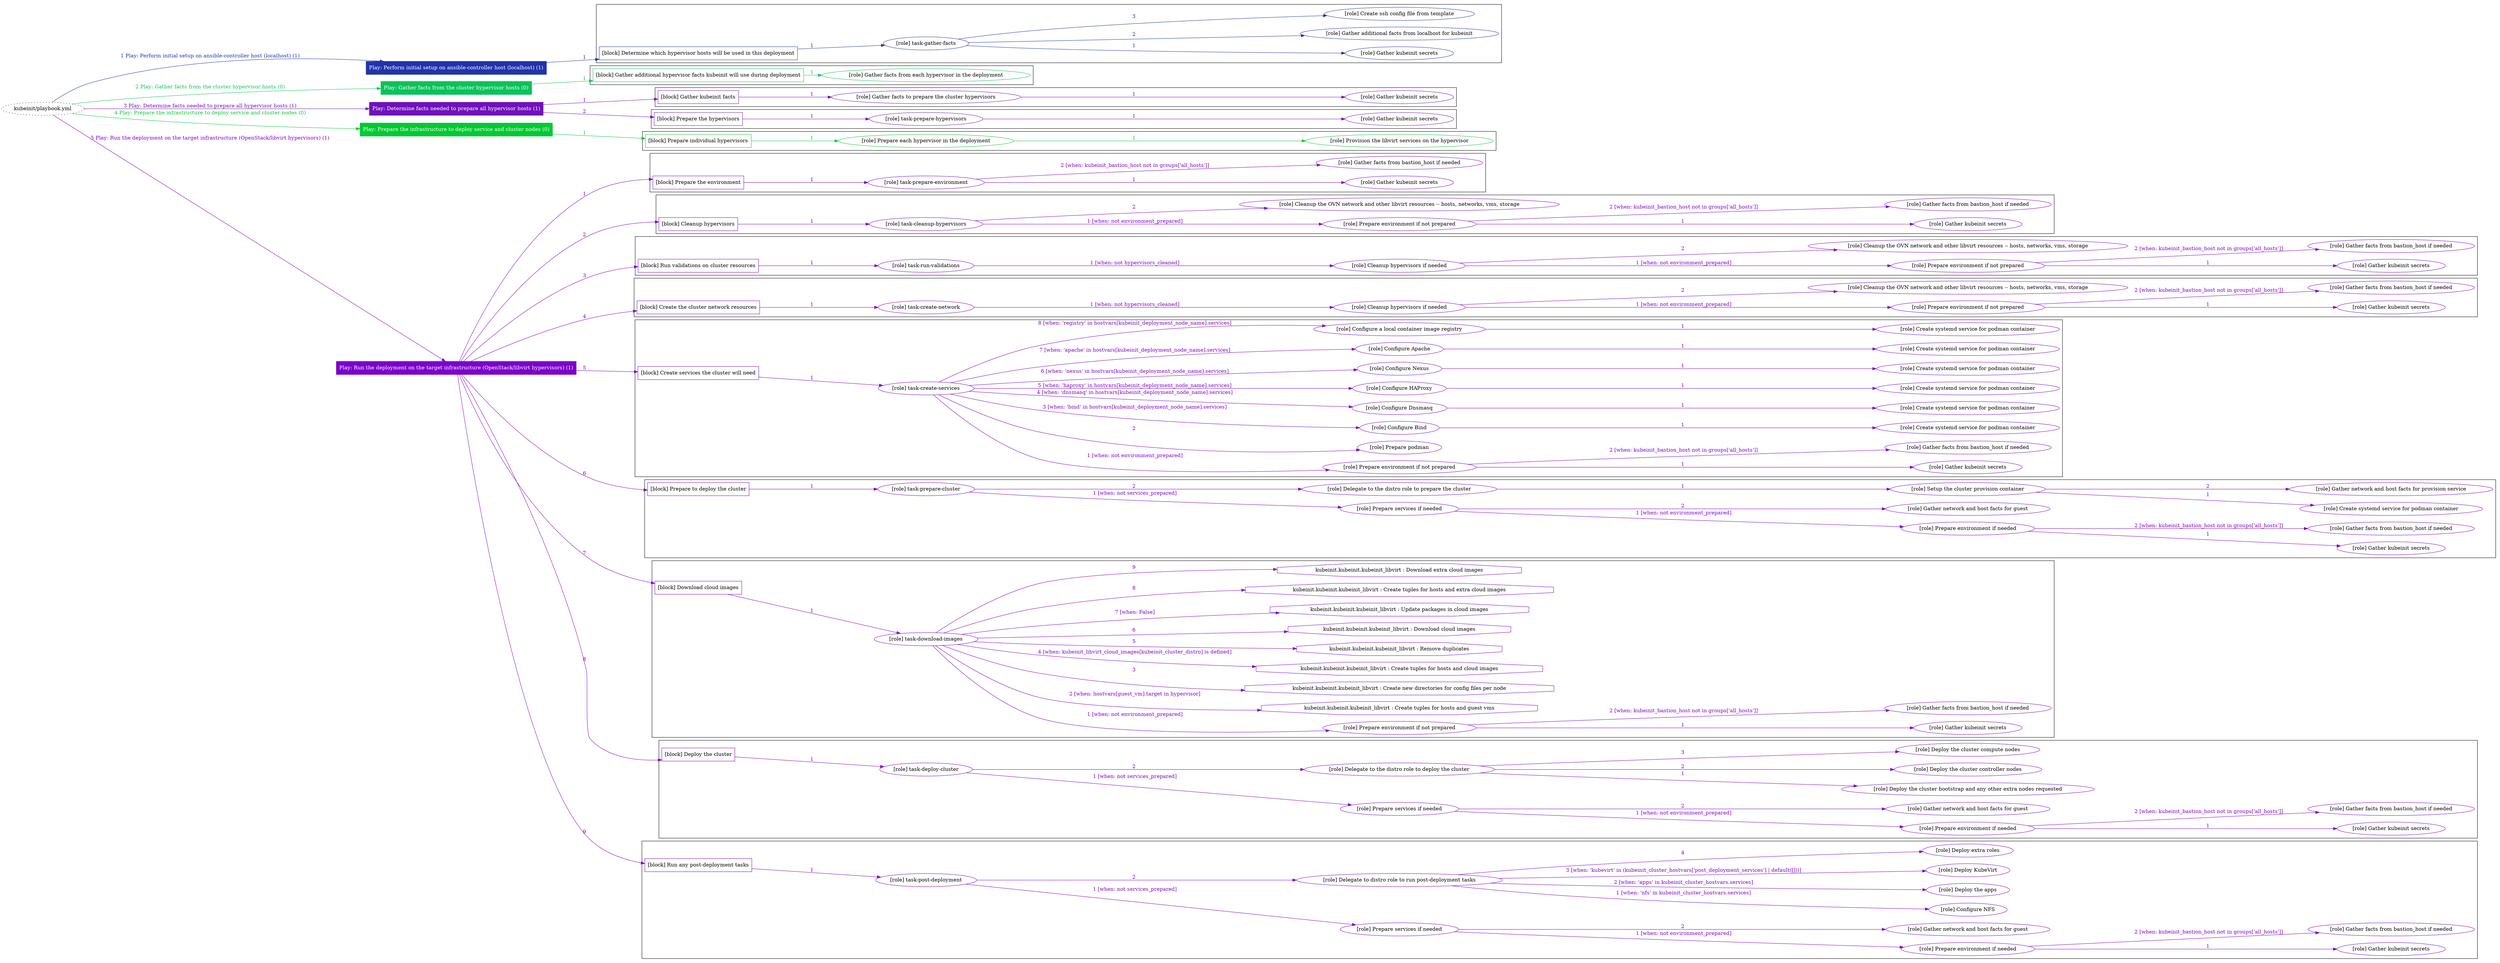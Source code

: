 digraph {
	graph [concentrate=true ordering=in rankdir=LR ratio=fill]
	edge [esep=5 sep=10]
	"kubeinit/playbook.yml" [URL="/home/runner/work/kubeinit/kubeinit/kubeinit/playbook.yml" id=playbook_45a78af5 style=dotted]
	"kubeinit/playbook.yml" -> play_c4e3901b [label="1 Play: Perform initial setup on ansible-controller host (localhost) (1)" color="#2033ac" fontcolor="#2033ac" id=edge_play_c4e3901b labeltooltip="1 Play: Perform initial setup on ansible-controller host (localhost) (1)" tooltip="1 Play: Perform initial setup on ansible-controller host (localhost) (1)"]
	subgraph "Play: Perform initial setup on ansible-controller host (localhost) (1)" {
		play_c4e3901b [label="Play: Perform initial setup on ansible-controller host (localhost) (1)" URL="/home/runner/work/kubeinit/kubeinit/kubeinit/playbook.yml" color="#2033ac" fontcolor="#ffffff" id=play_c4e3901b shape=box style=filled tooltip=localhost]
		play_c4e3901b -> block_546008ca [label=1 color="#2033ac" fontcolor="#2033ac" id=edge_block_546008ca labeltooltip=1 tooltip=1]
		subgraph cluster_block_546008ca {
			block_546008ca [label="[block] Determine which hypervisor hosts will be used in this deployment" URL="/home/runner/work/kubeinit/kubeinit/kubeinit/playbook.yml" color="#2033ac" id=block_546008ca labeltooltip="Determine which hypervisor hosts will be used in this deployment" shape=box tooltip="Determine which hypervisor hosts will be used in this deployment"]
			block_546008ca -> role_c908a00d [label="1 " color="#2033ac" fontcolor="#2033ac" id=edge_role_c908a00d labeltooltip="1 " tooltip="1 "]
			subgraph "task-gather-facts" {
				role_c908a00d [label="[role] task-gather-facts" URL="/home/runner/work/kubeinit/kubeinit/kubeinit/playbook.yml" color="#2033ac" id=role_c908a00d tooltip="task-gather-facts"]
				role_c908a00d -> role_82b5bd2d [label="1 " color="#2033ac" fontcolor="#2033ac" id=edge_role_82b5bd2d labeltooltip="1 " tooltip="1 "]
				subgraph "Gather kubeinit secrets" {
					role_82b5bd2d [label="[role] Gather kubeinit secrets" URL="/home/runner/.ansible/collections/ansible_collections/kubeinit/kubeinit/roles/kubeinit_prepare/tasks/build_hypervisors_group.yml" color="#2033ac" id=role_82b5bd2d tooltip="Gather kubeinit secrets"]
				}
				role_c908a00d -> role_c7cd3d1f [label="2 " color="#2033ac" fontcolor="#2033ac" id=edge_role_c7cd3d1f labeltooltip="2 " tooltip="2 "]
				subgraph "Gather additional facts from localhost for kubeinit" {
					role_c7cd3d1f [label="[role] Gather additional facts from localhost for kubeinit" URL="/home/runner/.ansible/collections/ansible_collections/kubeinit/kubeinit/roles/kubeinit_prepare/tasks/build_hypervisors_group.yml" color="#2033ac" id=role_c7cd3d1f tooltip="Gather additional facts from localhost for kubeinit"]
				}
				role_c908a00d -> role_ecd6e880 [label="3 " color="#2033ac" fontcolor="#2033ac" id=edge_role_ecd6e880 labeltooltip="3 " tooltip="3 "]
				subgraph "Create ssh config file from template" {
					role_ecd6e880 [label="[role] Create ssh config file from template" URL="/home/runner/.ansible/collections/ansible_collections/kubeinit/kubeinit/roles/kubeinit_prepare/tasks/build_hypervisors_group.yml" color="#2033ac" id=role_ecd6e880 tooltip="Create ssh config file from template"]
				}
			}
		}
	}
	"kubeinit/playbook.yml" -> play_ad6dac59 [label="2 Play: Gather facts from the cluster hypervisor hosts (0)" color="#09c359" fontcolor="#09c359" id=edge_play_ad6dac59 labeltooltip="2 Play: Gather facts from the cluster hypervisor hosts (0)" tooltip="2 Play: Gather facts from the cluster hypervisor hosts (0)"]
	subgraph "Play: Gather facts from the cluster hypervisor hosts (0)" {
		play_ad6dac59 [label="Play: Gather facts from the cluster hypervisor hosts (0)" URL="/home/runner/work/kubeinit/kubeinit/kubeinit/playbook.yml" color="#09c359" fontcolor="#ffffff" id=play_ad6dac59 shape=box style=filled tooltip="Play: Gather facts from the cluster hypervisor hosts (0)"]
		play_ad6dac59 -> block_fa74ad0a [label=1 color="#09c359" fontcolor="#09c359" id=edge_block_fa74ad0a labeltooltip=1 tooltip=1]
		subgraph cluster_block_fa74ad0a {
			block_fa74ad0a [label="[block] Gather additional hypervisor facts kubeinit will use during deployment" URL="/home/runner/work/kubeinit/kubeinit/kubeinit/playbook.yml" color="#09c359" id=block_fa74ad0a labeltooltip="Gather additional hypervisor facts kubeinit will use during deployment" shape=box tooltip="Gather additional hypervisor facts kubeinit will use during deployment"]
			block_fa74ad0a -> role_62be7c14 [label="1 " color="#09c359" fontcolor="#09c359" id=edge_role_62be7c14 labeltooltip="1 " tooltip="1 "]
			subgraph "Gather facts from each hypervisor in the deployment" {
				role_62be7c14 [label="[role] Gather facts from each hypervisor in the deployment" URL="/home/runner/work/kubeinit/kubeinit/kubeinit/playbook.yml" color="#09c359" id=role_62be7c14 tooltip="Gather facts from each hypervisor in the deployment"]
			}
		}
	}
	"kubeinit/playbook.yml" -> play_58b5edf8 [label="3 Play: Determine facts needed to prepare all hypervisor hosts (1)" color="#7011bb" fontcolor="#7011bb" id=edge_play_58b5edf8 labeltooltip="3 Play: Determine facts needed to prepare all hypervisor hosts (1)" tooltip="3 Play: Determine facts needed to prepare all hypervisor hosts (1)"]
	subgraph "Play: Determine facts needed to prepare all hypervisor hosts (1)" {
		play_58b5edf8 [label="Play: Determine facts needed to prepare all hypervisor hosts (1)" URL="/home/runner/work/kubeinit/kubeinit/kubeinit/playbook.yml" color="#7011bb" fontcolor="#ffffff" id=play_58b5edf8 shape=box style=filled tooltip=localhost]
		play_58b5edf8 -> block_ac26c179 [label=1 color="#7011bb" fontcolor="#7011bb" id=edge_block_ac26c179 labeltooltip=1 tooltip=1]
		subgraph cluster_block_ac26c179 {
			block_ac26c179 [label="[block] Gather kubeinit facts" URL="/home/runner/work/kubeinit/kubeinit/kubeinit/playbook.yml" color="#7011bb" id=block_ac26c179 labeltooltip="Gather kubeinit facts" shape=box tooltip="Gather kubeinit facts"]
			block_ac26c179 -> role_73739742 [label="1 " color="#7011bb" fontcolor="#7011bb" id=edge_role_73739742 labeltooltip="1 " tooltip="1 "]
			subgraph "Gather facts to prepare the cluster hypervisors" {
				role_73739742 [label="[role] Gather facts to prepare the cluster hypervisors" URL="/home/runner/work/kubeinit/kubeinit/kubeinit/playbook.yml" color="#7011bb" id=role_73739742 tooltip="Gather facts to prepare the cluster hypervisors"]
				role_73739742 -> role_dae81b81 [label="1 " color="#7011bb" fontcolor="#7011bb" id=edge_role_dae81b81 labeltooltip="1 " tooltip="1 "]
				subgraph "Gather kubeinit secrets" {
					role_dae81b81 [label="[role] Gather kubeinit secrets" URL="/home/runner/.ansible/collections/ansible_collections/kubeinit/kubeinit/roles/kubeinit_prepare/tasks/gather_kubeinit_facts.yml" color="#7011bb" id=role_dae81b81 tooltip="Gather kubeinit secrets"]
				}
			}
		}
		play_58b5edf8 -> block_8a546274 [label=2 color="#7011bb" fontcolor="#7011bb" id=edge_block_8a546274 labeltooltip=2 tooltip=2]
		subgraph cluster_block_8a546274 {
			block_8a546274 [label="[block] Prepare the hypervisors" URL="/home/runner/work/kubeinit/kubeinit/kubeinit/playbook.yml" color="#7011bb" id=block_8a546274 labeltooltip="Prepare the hypervisors" shape=box tooltip="Prepare the hypervisors"]
			block_8a546274 -> role_a3e6872f [label="1 " color="#7011bb" fontcolor="#7011bb" id=edge_role_a3e6872f labeltooltip="1 " tooltip="1 "]
			subgraph "task-prepare-hypervisors" {
				role_a3e6872f [label="[role] task-prepare-hypervisors" URL="/home/runner/work/kubeinit/kubeinit/kubeinit/playbook.yml" color="#7011bb" id=role_a3e6872f tooltip="task-prepare-hypervisors"]
				role_a3e6872f -> role_d3dd0196 [label="1 " color="#7011bb" fontcolor="#7011bb" id=edge_role_d3dd0196 labeltooltip="1 " tooltip="1 "]
				subgraph "Gather kubeinit secrets" {
					role_d3dd0196 [label="[role] Gather kubeinit secrets" URL="/home/runner/.ansible/collections/ansible_collections/kubeinit/kubeinit/roles/kubeinit_prepare/tasks/gather_kubeinit_facts.yml" color="#7011bb" id=role_d3dd0196 tooltip="Gather kubeinit secrets"]
				}
			}
		}
	}
	"kubeinit/playbook.yml" -> play_d27d03ca [label="4 Play: Prepare the infrastructure to deploy service and cluster nodes (0)" color="#02ca32" fontcolor="#02ca32" id=edge_play_d27d03ca labeltooltip="4 Play: Prepare the infrastructure to deploy service and cluster nodes (0)" tooltip="4 Play: Prepare the infrastructure to deploy service and cluster nodes (0)"]
	subgraph "Play: Prepare the infrastructure to deploy service and cluster nodes (0)" {
		play_d27d03ca [label="Play: Prepare the infrastructure to deploy service and cluster nodes (0)" URL="/home/runner/work/kubeinit/kubeinit/kubeinit/playbook.yml" color="#02ca32" fontcolor="#ffffff" id=play_d27d03ca shape=box style=filled tooltip="Play: Prepare the infrastructure to deploy service and cluster nodes (0)"]
		play_d27d03ca -> block_bf182756 [label=1 color="#02ca32" fontcolor="#02ca32" id=edge_block_bf182756 labeltooltip=1 tooltip=1]
		subgraph cluster_block_bf182756 {
			block_bf182756 [label="[block] Prepare individual hypervisors" URL="/home/runner/work/kubeinit/kubeinit/kubeinit/playbook.yml" color="#02ca32" id=block_bf182756 labeltooltip="Prepare individual hypervisors" shape=box tooltip="Prepare individual hypervisors"]
			block_bf182756 -> role_93631b9c [label="1 " color="#02ca32" fontcolor="#02ca32" id=edge_role_93631b9c labeltooltip="1 " tooltip="1 "]
			subgraph "Prepare each hypervisor in the deployment" {
				role_93631b9c [label="[role] Prepare each hypervisor in the deployment" URL="/home/runner/work/kubeinit/kubeinit/kubeinit/playbook.yml" color="#02ca32" id=role_93631b9c tooltip="Prepare each hypervisor in the deployment"]
				role_93631b9c -> role_3b41f3e2 [label="1 " color="#02ca32" fontcolor="#02ca32" id=edge_role_3b41f3e2 labeltooltip="1 " tooltip="1 "]
				subgraph "Provision the libvirt services on the hypervisor" {
					role_3b41f3e2 [label="[role] Provision the libvirt services on the hypervisor" URL="/home/runner/.ansible/collections/ansible_collections/kubeinit/kubeinit/roles/kubeinit_prepare/tasks/prepare_hypervisor.yml" color="#02ca32" id=role_3b41f3e2 tooltip="Provision the libvirt services on the hypervisor"]
				}
			}
		}
	}
	"kubeinit/playbook.yml" -> play_fe9a4d90 [label="5 Play: Run the deployment on the target infrastructure (OpenStack/libvirt hypervisors) (1)" color="#7c00cc" fontcolor="#7c00cc" id=edge_play_fe9a4d90 labeltooltip="5 Play: Run the deployment on the target infrastructure (OpenStack/libvirt hypervisors) (1)" tooltip="5 Play: Run the deployment on the target infrastructure (OpenStack/libvirt hypervisors) (1)"]
	subgraph "Play: Run the deployment on the target infrastructure (OpenStack/libvirt hypervisors) (1)" {
		play_fe9a4d90 [label="Play: Run the deployment on the target infrastructure (OpenStack/libvirt hypervisors) (1)" URL="/home/runner/work/kubeinit/kubeinit/kubeinit/playbook.yml" color="#7c00cc" fontcolor="#ffffff" id=play_fe9a4d90 shape=box style=filled tooltip=localhost]
		play_fe9a4d90 -> block_5eeea420 [label=1 color="#7c00cc" fontcolor="#7c00cc" id=edge_block_5eeea420 labeltooltip=1 tooltip=1]
		subgraph cluster_block_5eeea420 {
			block_5eeea420 [label="[block] Prepare the environment" URL="/home/runner/work/kubeinit/kubeinit/kubeinit/playbook.yml" color="#7c00cc" id=block_5eeea420 labeltooltip="Prepare the environment" shape=box tooltip="Prepare the environment"]
			block_5eeea420 -> role_9ea141a1 [label="1 " color="#7c00cc" fontcolor="#7c00cc" id=edge_role_9ea141a1 labeltooltip="1 " tooltip="1 "]
			subgraph "task-prepare-environment" {
				role_9ea141a1 [label="[role] task-prepare-environment" URL="/home/runner/work/kubeinit/kubeinit/kubeinit/playbook.yml" color="#7c00cc" id=role_9ea141a1 tooltip="task-prepare-environment"]
				role_9ea141a1 -> role_68a21aa7 [label="1 " color="#7c00cc" fontcolor="#7c00cc" id=edge_role_68a21aa7 labeltooltip="1 " tooltip="1 "]
				subgraph "Gather kubeinit secrets" {
					role_68a21aa7 [label="[role] Gather kubeinit secrets" URL="/home/runner/.ansible/collections/ansible_collections/kubeinit/kubeinit/roles/kubeinit_prepare/tasks/gather_kubeinit_facts.yml" color="#7c00cc" id=role_68a21aa7 tooltip="Gather kubeinit secrets"]
				}
				role_9ea141a1 -> role_709c03ca [label="2 [when: kubeinit_bastion_host not in groups['all_hosts']]" color="#7c00cc" fontcolor="#7c00cc" id=edge_role_709c03ca labeltooltip="2 [when: kubeinit_bastion_host not in groups['all_hosts']]" tooltip="2 [when: kubeinit_bastion_host not in groups['all_hosts']]"]
				subgraph "Gather facts from bastion_host if needed" {
					role_709c03ca [label="[role] Gather facts from bastion_host if needed" URL="/home/runner/.ansible/collections/ansible_collections/kubeinit/kubeinit/roles/kubeinit_prepare/tasks/main.yml" color="#7c00cc" id=role_709c03ca tooltip="Gather facts from bastion_host if needed"]
				}
			}
		}
		play_fe9a4d90 -> block_34d020a0 [label=2 color="#7c00cc" fontcolor="#7c00cc" id=edge_block_34d020a0 labeltooltip=2 tooltip=2]
		subgraph cluster_block_34d020a0 {
			block_34d020a0 [label="[block] Cleanup hypervisors" URL="/home/runner/work/kubeinit/kubeinit/kubeinit/playbook.yml" color="#7c00cc" id=block_34d020a0 labeltooltip="Cleanup hypervisors" shape=box tooltip="Cleanup hypervisors"]
			block_34d020a0 -> role_4e0f32c4 [label="1 " color="#7c00cc" fontcolor="#7c00cc" id=edge_role_4e0f32c4 labeltooltip="1 " tooltip="1 "]
			subgraph "task-cleanup-hypervisors" {
				role_4e0f32c4 [label="[role] task-cleanup-hypervisors" URL="/home/runner/work/kubeinit/kubeinit/kubeinit/playbook.yml" color="#7c00cc" id=role_4e0f32c4 tooltip="task-cleanup-hypervisors"]
				role_4e0f32c4 -> role_21c9964e [label="1 [when: not environment_prepared]" color="#7c00cc" fontcolor="#7c00cc" id=edge_role_21c9964e labeltooltip="1 [when: not environment_prepared]" tooltip="1 [when: not environment_prepared]"]
				subgraph "Prepare environment if not prepared" {
					role_21c9964e [label="[role] Prepare environment if not prepared" URL="/home/runner/.ansible/collections/ansible_collections/kubeinit/kubeinit/roles/kubeinit_libvirt/tasks/cleanup_hypervisors.yml" color="#7c00cc" id=role_21c9964e tooltip="Prepare environment if not prepared"]
					role_21c9964e -> role_04a01d82 [label="1 " color="#7c00cc" fontcolor="#7c00cc" id=edge_role_04a01d82 labeltooltip="1 " tooltip="1 "]
					subgraph "Gather kubeinit secrets" {
						role_04a01d82 [label="[role] Gather kubeinit secrets" URL="/home/runner/.ansible/collections/ansible_collections/kubeinit/kubeinit/roles/kubeinit_prepare/tasks/gather_kubeinit_facts.yml" color="#7c00cc" id=role_04a01d82 tooltip="Gather kubeinit secrets"]
					}
					role_21c9964e -> role_8ed33912 [label="2 [when: kubeinit_bastion_host not in groups['all_hosts']]" color="#7c00cc" fontcolor="#7c00cc" id=edge_role_8ed33912 labeltooltip="2 [when: kubeinit_bastion_host not in groups['all_hosts']]" tooltip="2 [when: kubeinit_bastion_host not in groups['all_hosts']]"]
					subgraph "Gather facts from bastion_host if needed" {
						role_8ed33912 [label="[role] Gather facts from bastion_host if needed" URL="/home/runner/.ansible/collections/ansible_collections/kubeinit/kubeinit/roles/kubeinit_prepare/tasks/main.yml" color="#7c00cc" id=role_8ed33912 tooltip="Gather facts from bastion_host if needed"]
					}
				}
				role_4e0f32c4 -> role_9a9418c4 [label="2 " color="#7c00cc" fontcolor="#7c00cc" id=edge_role_9a9418c4 labeltooltip="2 " tooltip="2 "]
				subgraph "Cleanup the OVN network and other libvirt resources -- hosts, networks, vms, storage" {
					role_9a9418c4 [label="[role] Cleanup the OVN network and other libvirt resources -- hosts, networks, vms, storage" URL="/home/runner/.ansible/collections/ansible_collections/kubeinit/kubeinit/roles/kubeinit_libvirt/tasks/cleanup_hypervisors.yml" color="#7c00cc" id=role_9a9418c4 tooltip="Cleanup the OVN network and other libvirt resources -- hosts, networks, vms, storage"]
				}
			}
		}
		play_fe9a4d90 -> block_b9f47bac [label=3 color="#7c00cc" fontcolor="#7c00cc" id=edge_block_b9f47bac labeltooltip=3 tooltip=3]
		subgraph cluster_block_b9f47bac {
			block_b9f47bac [label="[block] Run validations on cluster resources" URL="/home/runner/work/kubeinit/kubeinit/kubeinit/playbook.yml" color="#7c00cc" id=block_b9f47bac labeltooltip="Run validations on cluster resources" shape=box tooltip="Run validations on cluster resources"]
			block_b9f47bac -> role_59c9e662 [label="1 " color="#7c00cc" fontcolor="#7c00cc" id=edge_role_59c9e662 labeltooltip="1 " tooltip="1 "]
			subgraph "task-run-validations" {
				role_59c9e662 [label="[role] task-run-validations" URL="/home/runner/work/kubeinit/kubeinit/kubeinit/playbook.yml" color="#7c00cc" id=role_59c9e662 tooltip="task-run-validations"]
				role_59c9e662 -> role_42048c74 [label="1 [when: not hypervisors_cleaned]" color="#7c00cc" fontcolor="#7c00cc" id=edge_role_42048c74 labeltooltip="1 [when: not hypervisors_cleaned]" tooltip="1 [when: not hypervisors_cleaned]"]
				subgraph "Cleanup hypervisors if needed" {
					role_42048c74 [label="[role] Cleanup hypervisors if needed" URL="/home/runner/.ansible/collections/ansible_collections/kubeinit/kubeinit/roles/kubeinit_validations/tasks/main.yml" color="#7c00cc" id=role_42048c74 tooltip="Cleanup hypervisors if needed"]
					role_42048c74 -> role_ff0b853b [label="1 [when: not environment_prepared]" color="#7c00cc" fontcolor="#7c00cc" id=edge_role_ff0b853b labeltooltip="1 [when: not environment_prepared]" tooltip="1 [when: not environment_prepared]"]
					subgraph "Prepare environment if not prepared" {
						role_ff0b853b [label="[role] Prepare environment if not prepared" URL="/home/runner/.ansible/collections/ansible_collections/kubeinit/kubeinit/roles/kubeinit_libvirt/tasks/cleanup_hypervisors.yml" color="#7c00cc" id=role_ff0b853b tooltip="Prepare environment if not prepared"]
						role_ff0b853b -> role_8a46e1ad [label="1 " color="#7c00cc" fontcolor="#7c00cc" id=edge_role_8a46e1ad labeltooltip="1 " tooltip="1 "]
						subgraph "Gather kubeinit secrets" {
							role_8a46e1ad [label="[role] Gather kubeinit secrets" URL="/home/runner/.ansible/collections/ansible_collections/kubeinit/kubeinit/roles/kubeinit_prepare/tasks/gather_kubeinit_facts.yml" color="#7c00cc" id=role_8a46e1ad tooltip="Gather kubeinit secrets"]
						}
						role_ff0b853b -> role_b6d9c96c [label="2 [when: kubeinit_bastion_host not in groups['all_hosts']]" color="#7c00cc" fontcolor="#7c00cc" id=edge_role_b6d9c96c labeltooltip="2 [when: kubeinit_bastion_host not in groups['all_hosts']]" tooltip="2 [when: kubeinit_bastion_host not in groups['all_hosts']]"]
						subgraph "Gather facts from bastion_host if needed" {
							role_b6d9c96c [label="[role] Gather facts from bastion_host if needed" URL="/home/runner/.ansible/collections/ansible_collections/kubeinit/kubeinit/roles/kubeinit_prepare/tasks/main.yml" color="#7c00cc" id=role_b6d9c96c tooltip="Gather facts from bastion_host if needed"]
						}
					}
					role_42048c74 -> role_bea817cf [label="2 " color="#7c00cc" fontcolor="#7c00cc" id=edge_role_bea817cf labeltooltip="2 " tooltip="2 "]
					subgraph "Cleanup the OVN network and other libvirt resources -- hosts, networks, vms, storage" {
						role_bea817cf [label="[role] Cleanup the OVN network and other libvirt resources -- hosts, networks, vms, storage" URL="/home/runner/.ansible/collections/ansible_collections/kubeinit/kubeinit/roles/kubeinit_libvirt/tasks/cleanup_hypervisors.yml" color="#7c00cc" id=role_bea817cf tooltip="Cleanup the OVN network and other libvirt resources -- hosts, networks, vms, storage"]
					}
				}
			}
		}
		play_fe9a4d90 -> block_786cbcb5 [label=4 color="#7c00cc" fontcolor="#7c00cc" id=edge_block_786cbcb5 labeltooltip=4 tooltip=4]
		subgraph cluster_block_786cbcb5 {
			block_786cbcb5 [label="[block] Create the cluster network resources" URL="/home/runner/work/kubeinit/kubeinit/kubeinit/playbook.yml" color="#7c00cc" id=block_786cbcb5 labeltooltip="Create the cluster network resources" shape=box tooltip="Create the cluster network resources"]
			block_786cbcb5 -> role_8ac42222 [label="1 " color="#7c00cc" fontcolor="#7c00cc" id=edge_role_8ac42222 labeltooltip="1 " tooltip="1 "]
			subgraph "task-create-network" {
				role_8ac42222 [label="[role] task-create-network" URL="/home/runner/work/kubeinit/kubeinit/kubeinit/playbook.yml" color="#7c00cc" id=role_8ac42222 tooltip="task-create-network"]
				role_8ac42222 -> role_0691c291 [label="1 [when: not hypervisors_cleaned]" color="#7c00cc" fontcolor="#7c00cc" id=edge_role_0691c291 labeltooltip="1 [when: not hypervisors_cleaned]" tooltip="1 [when: not hypervisors_cleaned]"]
				subgraph "Cleanup hypervisors if needed" {
					role_0691c291 [label="[role] Cleanup hypervisors if needed" URL="/home/runner/.ansible/collections/ansible_collections/kubeinit/kubeinit/roles/kubeinit_libvirt/tasks/create_network.yml" color="#7c00cc" id=role_0691c291 tooltip="Cleanup hypervisors if needed"]
					role_0691c291 -> role_1c370886 [label="1 [when: not environment_prepared]" color="#7c00cc" fontcolor="#7c00cc" id=edge_role_1c370886 labeltooltip="1 [when: not environment_prepared]" tooltip="1 [when: not environment_prepared]"]
					subgraph "Prepare environment if not prepared" {
						role_1c370886 [label="[role] Prepare environment if not prepared" URL="/home/runner/.ansible/collections/ansible_collections/kubeinit/kubeinit/roles/kubeinit_libvirt/tasks/cleanup_hypervisors.yml" color="#7c00cc" id=role_1c370886 tooltip="Prepare environment if not prepared"]
						role_1c370886 -> role_4a5b7b77 [label="1 " color="#7c00cc" fontcolor="#7c00cc" id=edge_role_4a5b7b77 labeltooltip="1 " tooltip="1 "]
						subgraph "Gather kubeinit secrets" {
							role_4a5b7b77 [label="[role] Gather kubeinit secrets" URL="/home/runner/.ansible/collections/ansible_collections/kubeinit/kubeinit/roles/kubeinit_prepare/tasks/gather_kubeinit_facts.yml" color="#7c00cc" id=role_4a5b7b77 tooltip="Gather kubeinit secrets"]
						}
						role_1c370886 -> role_30332ea3 [label="2 [when: kubeinit_bastion_host not in groups['all_hosts']]" color="#7c00cc" fontcolor="#7c00cc" id=edge_role_30332ea3 labeltooltip="2 [when: kubeinit_bastion_host not in groups['all_hosts']]" tooltip="2 [when: kubeinit_bastion_host not in groups['all_hosts']]"]
						subgraph "Gather facts from bastion_host if needed" {
							role_30332ea3 [label="[role] Gather facts from bastion_host if needed" URL="/home/runner/.ansible/collections/ansible_collections/kubeinit/kubeinit/roles/kubeinit_prepare/tasks/main.yml" color="#7c00cc" id=role_30332ea3 tooltip="Gather facts from bastion_host if needed"]
						}
					}
					role_0691c291 -> role_a6b65c4b [label="2 " color="#7c00cc" fontcolor="#7c00cc" id=edge_role_a6b65c4b labeltooltip="2 " tooltip="2 "]
					subgraph "Cleanup the OVN network and other libvirt resources -- hosts, networks, vms, storage" {
						role_a6b65c4b [label="[role] Cleanup the OVN network and other libvirt resources -- hosts, networks, vms, storage" URL="/home/runner/.ansible/collections/ansible_collections/kubeinit/kubeinit/roles/kubeinit_libvirt/tasks/cleanup_hypervisors.yml" color="#7c00cc" id=role_a6b65c4b tooltip="Cleanup the OVN network and other libvirt resources -- hosts, networks, vms, storage"]
					}
				}
			}
		}
		play_fe9a4d90 -> block_c5c9d8c7 [label=5 color="#7c00cc" fontcolor="#7c00cc" id=edge_block_c5c9d8c7 labeltooltip=5 tooltip=5]
		subgraph cluster_block_c5c9d8c7 {
			block_c5c9d8c7 [label="[block] Create services the cluster will need" URL="/home/runner/work/kubeinit/kubeinit/kubeinit/playbook.yml" color="#7c00cc" id=block_c5c9d8c7 labeltooltip="Create services the cluster will need" shape=box tooltip="Create services the cluster will need"]
			block_c5c9d8c7 -> role_ac5f9d52 [label="1 " color="#7c00cc" fontcolor="#7c00cc" id=edge_role_ac5f9d52 labeltooltip="1 " tooltip="1 "]
			subgraph "task-create-services" {
				role_ac5f9d52 [label="[role] task-create-services" URL="/home/runner/work/kubeinit/kubeinit/kubeinit/playbook.yml" color="#7c00cc" id=role_ac5f9d52 tooltip="task-create-services"]
				role_ac5f9d52 -> role_70dfade1 [label="1 [when: not environment_prepared]" color="#7c00cc" fontcolor="#7c00cc" id=edge_role_70dfade1 labeltooltip="1 [when: not environment_prepared]" tooltip="1 [when: not environment_prepared]"]
				subgraph "Prepare environment if not prepared" {
					role_70dfade1 [label="[role] Prepare environment if not prepared" URL="/home/runner/.ansible/collections/ansible_collections/kubeinit/kubeinit/roles/kubeinit_services/tasks/main.yml" color="#7c00cc" id=role_70dfade1 tooltip="Prepare environment if not prepared"]
					role_70dfade1 -> role_fd81ef7a [label="1 " color="#7c00cc" fontcolor="#7c00cc" id=edge_role_fd81ef7a labeltooltip="1 " tooltip="1 "]
					subgraph "Gather kubeinit secrets" {
						role_fd81ef7a [label="[role] Gather kubeinit secrets" URL="/home/runner/.ansible/collections/ansible_collections/kubeinit/kubeinit/roles/kubeinit_prepare/tasks/gather_kubeinit_facts.yml" color="#7c00cc" id=role_fd81ef7a tooltip="Gather kubeinit secrets"]
					}
					role_70dfade1 -> role_f47202e6 [label="2 [when: kubeinit_bastion_host not in groups['all_hosts']]" color="#7c00cc" fontcolor="#7c00cc" id=edge_role_f47202e6 labeltooltip="2 [when: kubeinit_bastion_host not in groups['all_hosts']]" tooltip="2 [when: kubeinit_bastion_host not in groups['all_hosts']]"]
					subgraph "Gather facts from bastion_host if needed" {
						role_f47202e6 [label="[role] Gather facts from bastion_host if needed" URL="/home/runner/.ansible/collections/ansible_collections/kubeinit/kubeinit/roles/kubeinit_prepare/tasks/main.yml" color="#7c00cc" id=role_f47202e6 tooltip="Gather facts from bastion_host if needed"]
					}
				}
				role_ac5f9d52 -> role_abd6338e [label="2 " color="#7c00cc" fontcolor="#7c00cc" id=edge_role_abd6338e labeltooltip="2 " tooltip="2 "]
				subgraph "Prepare podman" {
					role_abd6338e [label="[role] Prepare podman" URL="/home/runner/.ansible/collections/ansible_collections/kubeinit/kubeinit/roles/kubeinit_services/tasks/00_create_service_pod.yml" color="#7c00cc" id=role_abd6338e tooltip="Prepare podman"]
				}
				role_ac5f9d52 -> role_0dd3b4c9 [label="3 [when: 'bind' in hostvars[kubeinit_deployment_node_name].services]" color="#7c00cc" fontcolor="#7c00cc" id=edge_role_0dd3b4c9 labeltooltip="3 [when: 'bind' in hostvars[kubeinit_deployment_node_name].services]" tooltip="3 [when: 'bind' in hostvars[kubeinit_deployment_node_name].services]"]
				subgraph "Configure Bind" {
					role_0dd3b4c9 [label="[role] Configure Bind" URL="/home/runner/.ansible/collections/ansible_collections/kubeinit/kubeinit/roles/kubeinit_services/tasks/start_services_containers.yml" color="#7c00cc" id=role_0dd3b4c9 tooltip="Configure Bind"]
					role_0dd3b4c9 -> role_f3f1b70d [label="1 " color="#7c00cc" fontcolor="#7c00cc" id=edge_role_f3f1b70d labeltooltip="1 " tooltip="1 "]
					subgraph "Create systemd service for podman container" {
						role_f3f1b70d [label="[role] Create systemd service for podman container" URL="/home/runner/.ansible/collections/ansible_collections/kubeinit/kubeinit/roles/kubeinit_bind/tasks/main.yml" color="#7c00cc" id=role_f3f1b70d tooltip="Create systemd service for podman container"]
					}
				}
				role_ac5f9d52 -> role_7f7cc44d [label="4 [when: 'dnsmasq' in hostvars[kubeinit_deployment_node_name].services]" color="#7c00cc" fontcolor="#7c00cc" id=edge_role_7f7cc44d labeltooltip="4 [when: 'dnsmasq' in hostvars[kubeinit_deployment_node_name].services]" tooltip="4 [when: 'dnsmasq' in hostvars[kubeinit_deployment_node_name].services]"]
				subgraph "Configure Dnsmasq" {
					role_7f7cc44d [label="[role] Configure Dnsmasq" URL="/home/runner/.ansible/collections/ansible_collections/kubeinit/kubeinit/roles/kubeinit_services/tasks/start_services_containers.yml" color="#7c00cc" id=role_7f7cc44d tooltip="Configure Dnsmasq"]
					role_7f7cc44d -> role_d969787a [label="1 " color="#7c00cc" fontcolor="#7c00cc" id=edge_role_d969787a labeltooltip="1 " tooltip="1 "]
					subgraph "Create systemd service for podman container" {
						role_d969787a [label="[role] Create systemd service for podman container" URL="/home/runner/.ansible/collections/ansible_collections/kubeinit/kubeinit/roles/kubeinit_dnsmasq/tasks/main.yml" color="#7c00cc" id=role_d969787a tooltip="Create systemd service for podman container"]
					}
				}
				role_ac5f9d52 -> role_557b1220 [label="5 [when: 'haproxy' in hostvars[kubeinit_deployment_node_name].services]" color="#7c00cc" fontcolor="#7c00cc" id=edge_role_557b1220 labeltooltip="5 [when: 'haproxy' in hostvars[kubeinit_deployment_node_name].services]" tooltip="5 [when: 'haproxy' in hostvars[kubeinit_deployment_node_name].services]"]
				subgraph "Configure HAProxy" {
					role_557b1220 [label="[role] Configure HAProxy" URL="/home/runner/.ansible/collections/ansible_collections/kubeinit/kubeinit/roles/kubeinit_services/tasks/start_services_containers.yml" color="#7c00cc" id=role_557b1220 tooltip="Configure HAProxy"]
					role_557b1220 -> role_28436742 [label="1 " color="#7c00cc" fontcolor="#7c00cc" id=edge_role_28436742 labeltooltip="1 " tooltip="1 "]
					subgraph "Create systemd service for podman container" {
						role_28436742 [label="[role] Create systemd service for podman container" URL="/home/runner/.ansible/collections/ansible_collections/kubeinit/kubeinit/roles/kubeinit_haproxy/tasks/main.yml" color="#7c00cc" id=role_28436742 tooltip="Create systemd service for podman container"]
					}
				}
				role_ac5f9d52 -> role_3c27064c [label="6 [when: 'nexus' in hostvars[kubeinit_deployment_node_name].services]" color="#7c00cc" fontcolor="#7c00cc" id=edge_role_3c27064c labeltooltip="6 [when: 'nexus' in hostvars[kubeinit_deployment_node_name].services]" tooltip="6 [when: 'nexus' in hostvars[kubeinit_deployment_node_name].services]"]
				subgraph "Configure Nexus" {
					role_3c27064c [label="[role] Configure Nexus" URL="/home/runner/.ansible/collections/ansible_collections/kubeinit/kubeinit/roles/kubeinit_services/tasks/start_services_containers.yml" color="#7c00cc" id=role_3c27064c tooltip="Configure Nexus"]
					role_3c27064c -> role_3c7e0d0d [label="1 " color="#7c00cc" fontcolor="#7c00cc" id=edge_role_3c7e0d0d labeltooltip="1 " tooltip="1 "]
					subgraph "Create systemd service for podman container" {
						role_3c7e0d0d [label="[role] Create systemd service for podman container" URL="/home/runner/.ansible/collections/ansible_collections/kubeinit/kubeinit/roles/kubeinit_nexus/tasks/main.yml" color="#7c00cc" id=role_3c7e0d0d tooltip="Create systemd service for podman container"]
					}
				}
				role_ac5f9d52 -> role_2722a765 [label="7 [when: 'apache' in hostvars[kubeinit_deployment_node_name].services]" color="#7c00cc" fontcolor="#7c00cc" id=edge_role_2722a765 labeltooltip="7 [when: 'apache' in hostvars[kubeinit_deployment_node_name].services]" tooltip="7 [when: 'apache' in hostvars[kubeinit_deployment_node_name].services]"]
				subgraph "Configure Apache" {
					role_2722a765 [label="[role] Configure Apache" URL="/home/runner/.ansible/collections/ansible_collections/kubeinit/kubeinit/roles/kubeinit_services/tasks/start_services_containers.yml" color="#7c00cc" id=role_2722a765 tooltip="Configure Apache"]
					role_2722a765 -> role_e85c71b1 [label="1 " color="#7c00cc" fontcolor="#7c00cc" id=edge_role_e85c71b1 labeltooltip="1 " tooltip="1 "]
					subgraph "Create systemd service for podman container" {
						role_e85c71b1 [label="[role] Create systemd service for podman container" URL="/home/runner/.ansible/collections/ansible_collections/kubeinit/kubeinit/roles/kubeinit_apache/tasks/main.yml" color="#7c00cc" id=role_e85c71b1 tooltip="Create systemd service for podman container"]
					}
				}
				role_ac5f9d52 -> role_435e3a4f [label="8 [when: 'registry' in hostvars[kubeinit_deployment_node_name].services]" color="#7c00cc" fontcolor="#7c00cc" id=edge_role_435e3a4f labeltooltip="8 [when: 'registry' in hostvars[kubeinit_deployment_node_name].services]" tooltip="8 [when: 'registry' in hostvars[kubeinit_deployment_node_name].services]"]
				subgraph "Configure a local container image registry" {
					role_435e3a4f [label="[role] Configure a local container image registry" URL="/home/runner/.ansible/collections/ansible_collections/kubeinit/kubeinit/roles/kubeinit_services/tasks/start_services_containers.yml" color="#7c00cc" id=role_435e3a4f tooltip="Configure a local container image registry"]
					role_435e3a4f -> role_8b28ca50 [label="1 " color="#7c00cc" fontcolor="#7c00cc" id=edge_role_8b28ca50 labeltooltip="1 " tooltip="1 "]
					subgraph "Create systemd service for podman container" {
						role_8b28ca50 [label="[role] Create systemd service for podman container" URL="/home/runner/.ansible/collections/ansible_collections/kubeinit/kubeinit/roles/kubeinit_registry/tasks/main.yml" color="#7c00cc" id=role_8b28ca50 tooltip="Create systemd service for podman container"]
					}
				}
			}
		}
		play_fe9a4d90 -> block_5c73f74d [label=6 color="#7c00cc" fontcolor="#7c00cc" id=edge_block_5c73f74d labeltooltip=6 tooltip=6]
		subgraph cluster_block_5c73f74d {
			block_5c73f74d [label="[block] Prepare to deploy the cluster" URL="/home/runner/work/kubeinit/kubeinit/kubeinit/playbook.yml" color="#7c00cc" id=block_5c73f74d labeltooltip="Prepare to deploy the cluster" shape=box tooltip="Prepare to deploy the cluster"]
			block_5c73f74d -> role_bc20fe6d [label="1 " color="#7c00cc" fontcolor="#7c00cc" id=edge_role_bc20fe6d labeltooltip="1 " tooltip="1 "]
			subgraph "task-prepare-cluster" {
				role_bc20fe6d [label="[role] task-prepare-cluster" URL="/home/runner/work/kubeinit/kubeinit/kubeinit/playbook.yml" color="#7c00cc" id=role_bc20fe6d tooltip="task-prepare-cluster"]
				role_bc20fe6d -> role_1b425be1 [label="1 [when: not services_prepared]" color="#7c00cc" fontcolor="#7c00cc" id=edge_role_1b425be1 labeltooltip="1 [when: not services_prepared]" tooltip="1 [when: not services_prepared]"]
				subgraph "Prepare services if needed" {
					role_1b425be1 [label="[role] Prepare services if needed" URL="/home/runner/.ansible/collections/ansible_collections/kubeinit/kubeinit/roles/kubeinit_prepare/tasks/prepare_cluster.yml" color="#7c00cc" id=role_1b425be1 tooltip="Prepare services if needed"]
					role_1b425be1 -> role_6d4e57f4 [label="1 [when: not environment_prepared]" color="#7c00cc" fontcolor="#7c00cc" id=edge_role_6d4e57f4 labeltooltip="1 [when: not environment_prepared]" tooltip="1 [when: not environment_prepared]"]
					subgraph "Prepare environment if needed" {
						role_6d4e57f4 [label="[role] Prepare environment if needed" URL="/home/runner/.ansible/collections/ansible_collections/kubeinit/kubeinit/roles/kubeinit_services/tasks/prepare_services.yml" color="#7c00cc" id=role_6d4e57f4 tooltip="Prepare environment if needed"]
						role_6d4e57f4 -> role_4ad1f812 [label="1 " color="#7c00cc" fontcolor="#7c00cc" id=edge_role_4ad1f812 labeltooltip="1 " tooltip="1 "]
						subgraph "Gather kubeinit secrets" {
							role_4ad1f812 [label="[role] Gather kubeinit secrets" URL="/home/runner/.ansible/collections/ansible_collections/kubeinit/kubeinit/roles/kubeinit_prepare/tasks/gather_kubeinit_facts.yml" color="#7c00cc" id=role_4ad1f812 tooltip="Gather kubeinit secrets"]
						}
						role_6d4e57f4 -> role_ca92be55 [label="2 [when: kubeinit_bastion_host not in groups['all_hosts']]" color="#7c00cc" fontcolor="#7c00cc" id=edge_role_ca92be55 labeltooltip="2 [when: kubeinit_bastion_host not in groups['all_hosts']]" tooltip="2 [when: kubeinit_bastion_host not in groups['all_hosts']]"]
						subgraph "Gather facts from bastion_host if needed" {
							role_ca92be55 [label="[role] Gather facts from bastion_host if needed" URL="/home/runner/.ansible/collections/ansible_collections/kubeinit/kubeinit/roles/kubeinit_prepare/tasks/main.yml" color="#7c00cc" id=role_ca92be55 tooltip="Gather facts from bastion_host if needed"]
						}
					}
					role_1b425be1 -> role_a093be48 [label="2 " color="#7c00cc" fontcolor="#7c00cc" id=edge_role_a093be48 labeltooltip="2 " tooltip="2 "]
					subgraph "Gather network and host facts for guest" {
						role_a093be48 [label="[role] Gather network and host facts for guest" URL="/home/runner/.ansible/collections/ansible_collections/kubeinit/kubeinit/roles/kubeinit_services/tasks/prepare_services.yml" color="#7c00cc" id=role_a093be48 tooltip="Gather network and host facts for guest"]
					}
				}
				role_bc20fe6d -> role_1f22f777 [label="2 " color="#7c00cc" fontcolor="#7c00cc" id=edge_role_1f22f777 labeltooltip="2 " tooltip="2 "]
				subgraph "Delegate to the distro role to prepare the cluster" {
					role_1f22f777 [label="[role] Delegate to the distro role to prepare the cluster" URL="/home/runner/.ansible/collections/ansible_collections/kubeinit/kubeinit/roles/kubeinit_prepare/tasks/prepare_cluster.yml" color="#7c00cc" id=role_1f22f777 tooltip="Delegate to the distro role to prepare the cluster"]
					role_1f22f777 -> role_e2950fa0 [label="1 " color="#7c00cc" fontcolor="#7c00cc" id=edge_role_e2950fa0 labeltooltip="1 " tooltip="1 "]
					subgraph "Setup the cluster provision container" {
						role_e2950fa0 [label="[role] Setup the cluster provision container" URL="/home/runner/.ansible/collections/ansible_collections/kubeinit/kubeinit/roles/kubeinit_openshift/tasks/prepare_cluster.yml" color="#7c00cc" id=role_e2950fa0 tooltip="Setup the cluster provision container"]
						role_e2950fa0 -> role_662f0477 [label="1 " color="#7c00cc" fontcolor="#7c00cc" id=edge_role_662f0477 labeltooltip="1 " tooltip="1 "]
						subgraph "Create systemd service for podman container" {
							role_662f0477 [label="[role] Create systemd service for podman container" URL="/home/runner/.ansible/collections/ansible_collections/kubeinit/kubeinit/roles/kubeinit_services/tasks/create_provision_container.yml" color="#7c00cc" id=role_662f0477 tooltip="Create systemd service for podman container"]
						}
						role_e2950fa0 -> role_697195b5 [label="2 " color="#7c00cc" fontcolor="#7c00cc" id=edge_role_697195b5 labeltooltip="2 " tooltip="2 "]
						subgraph "Gather network and host facts for provision service" {
							role_697195b5 [label="[role] Gather network and host facts for provision service" URL="/home/runner/.ansible/collections/ansible_collections/kubeinit/kubeinit/roles/kubeinit_services/tasks/create_provision_container.yml" color="#7c00cc" id=role_697195b5 tooltip="Gather network and host facts for provision service"]
						}
					}
				}
			}
		}
		play_fe9a4d90 -> block_6ac2f7d8 [label=7 color="#7c00cc" fontcolor="#7c00cc" id=edge_block_6ac2f7d8 labeltooltip=7 tooltip=7]
		subgraph cluster_block_6ac2f7d8 {
			block_6ac2f7d8 [label="[block] Download cloud images" URL="/home/runner/work/kubeinit/kubeinit/kubeinit/playbook.yml" color="#7c00cc" id=block_6ac2f7d8 labeltooltip="Download cloud images" shape=box tooltip="Download cloud images"]
			block_6ac2f7d8 -> role_f55c548e [label="1 " color="#7c00cc" fontcolor="#7c00cc" id=edge_role_f55c548e labeltooltip="1 " tooltip="1 "]
			subgraph "task-download-images" {
				role_f55c548e [label="[role] task-download-images" URL="/home/runner/work/kubeinit/kubeinit/kubeinit/playbook.yml" color="#7c00cc" id=role_f55c548e tooltip="task-download-images"]
				role_f55c548e -> role_f192ab40 [label="1 [when: not environment_prepared]" color="#7c00cc" fontcolor="#7c00cc" id=edge_role_f192ab40 labeltooltip="1 [when: not environment_prepared]" tooltip="1 [when: not environment_prepared]"]
				subgraph "Prepare environment if not prepared" {
					role_f192ab40 [label="[role] Prepare environment if not prepared" URL="/home/runner/.ansible/collections/ansible_collections/kubeinit/kubeinit/roles/kubeinit_libvirt/tasks/download_cloud_images.yml" color="#7c00cc" id=role_f192ab40 tooltip="Prepare environment if not prepared"]
					role_f192ab40 -> role_442857a8 [label="1 " color="#7c00cc" fontcolor="#7c00cc" id=edge_role_442857a8 labeltooltip="1 " tooltip="1 "]
					subgraph "Gather kubeinit secrets" {
						role_442857a8 [label="[role] Gather kubeinit secrets" URL="/home/runner/.ansible/collections/ansible_collections/kubeinit/kubeinit/roles/kubeinit_prepare/tasks/gather_kubeinit_facts.yml" color="#7c00cc" id=role_442857a8 tooltip="Gather kubeinit secrets"]
					}
					role_f192ab40 -> role_15910098 [label="2 [when: kubeinit_bastion_host not in groups['all_hosts']]" color="#7c00cc" fontcolor="#7c00cc" id=edge_role_15910098 labeltooltip="2 [when: kubeinit_bastion_host not in groups['all_hosts']]" tooltip="2 [when: kubeinit_bastion_host not in groups['all_hosts']]"]
					subgraph "Gather facts from bastion_host if needed" {
						role_15910098 [label="[role] Gather facts from bastion_host if needed" URL="/home/runner/.ansible/collections/ansible_collections/kubeinit/kubeinit/roles/kubeinit_prepare/tasks/main.yml" color="#7c00cc" id=role_15910098 tooltip="Gather facts from bastion_host if needed"]
					}
				}
				task_cc5427a2 [label="kubeinit.kubeinit.kubeinit_libvirt : Create tuples for hosts and guest vms" URL="/home/runner/.ansible/collections/ansible_collections/kubeinit/kubeinit/roles/kubeinit_libvirt/tasks/download_cloud_images.yml" color="#7c00cc" id=task_cc5427a2 shape=octagon tooltip="kubeinit.kubeinit.kubeinit_libvirt : Create tuples for hosts and guest vms"]
				role_f55c548e -> task_cc5427a2 [label="2 [when: hostvars[guest_vm].target in hypervisor]" color="#7c00cc" fontcolor="#7c00cc" id=edge_task_cc5427a2 labeltooltip="2 [when: hostvars[guest_vm].target in hypervisor]" tooltip="2 [when: hostvars[guest_vm].target in hypervisor]"]
				task_427a919e [label="kubeinit.kubeinit.kubeinit_libvirt : Create new directories for config files per node" URL="/home/runner/.ansible/collections/ansible_collections/kubeinit/kubeinit/roles/kubeinit_libvirt/tasks/download_cloud_images.yml" color="#7c00cc" id=task_427a919e shape=octagon tooltip="kubeinit.kubeinit.kubeinit_libvirt : Create new directories for config files per node"]
				role_f55c548e -> task_427a919e [label="3 " color="#7c00cc" fontcolor="#7c00cc" id=edge_task_427a919e labeltooltip="3 " tooltip="3 "]
				task_63a01b61 [label="kubeinit.kubeinit.kubeinit_libvirt : Create tuples for hosts and cloud images" URL="/home/runner/.ansible/collections/ansible_collections/kubeinit/kubeinit/roles/kubeinit_libvirt/tasks/download_cloud_images.yml" color="#7c00cc" id=task_63a01b61 shape=octagon tooltip="kubeinit.kubeinit.kubeinit_libvirt : Create tuples for hosts and cloud images"]
				role_f55c548e -> task_63a01b61 [label="4 [when: kubeinit_libvirt_cloud_images[kubeinit_cluster_distro] is defined]" color="#7c00cc" fontcolor="#7c00cc" id=edge_task_63a01b61 labeltooltip="4 [when: kubeinit_libvirt_cloud_images[kubeinit_cluster_distro] is defined]" tooltip="4 [when: kubeinit_libvirt_cloud_images[kubeinit_cluster_distro] is defined]"]
				task_ba60e82a [label="kubeinit.kubeinit.kubeinit_libvirt : Remove duplicates" URL="/home/runner/.ansible/collections/ansible_collections/kubeinit/kubeinit/roles/kubeinit_libvirt/tasks/download_cloud_images.yml" color="#7c00cc" id=task_ba60e82a shape=octagon tooltip="kubeinit.kubeinit.kubeinit_libvirt : Remove duplicates"]
				role_f55c548e -> task_ba60e82a [label="5 " color="#7c00cc" fontcolor="#7c00cc" id=edge_task_ba60e82a labeltooltip="5 " tooltip="5 "]
				task_f9042dc5 [label="kubeinit.kubeinit.kubeinit_libvirt : Download cloud images" URL="/home/runner/.ansible/collections/ansible_collections/kubeinit/kubeinit/roles/kubeinit_libvirt/tasks/download_cloud_images.yml" color="#7c00cc" id=task_f9042dc5 shape=octagon tooltip="kubeinit.kubeinit.kubeinit_libvirt : Download cloud images"]
				role_f55c548e -> task_f9042dc5 [label="6 " color="#7c00cc" fontcolor="#7c00cc" id=edge_task_f9042dc5 labeltooltip="6 " tooltip="6 "]
				task_b050e502 [label="kubeinit.kubeinit.kubeinit_libvirt : Update packages in cloud images" URL="/home/runner/.ansible/collections/ansible_collections/kubeinit/kubeinit/roles/kubeinit_libvirt/tasks/download_cloud_images.yml" color="#7c00cc" id=task_b050e502 shape=octagon tooltip="kubeinit.kubeinit.kubeinit_libvirt : Update packages in cloud images"]
				role_f55c548e -> task_b050e502 [label="7 [when: False]" color="#7c00cc" fontcolor="#7c00cc" id=edge_task_b050e502 labeltooltip="7 [when: False]" tooltip="7 [when: False]"]
				task_2f74172f [label="kubeinit.kubeinit.kubeinit_libvirt : Create tuples for hosts and extra cloud images" URL="/home/runner/.ansible/collections/ansible_collections/kubeinit/kubeinit/roles/kubeinit_libvirt/tasks/download_cloud_images.yml" color="#7c00cc" id=task_2f74172f shape=octagon tooltip="kubeinit.kubeinit.kubeinit_libvirt : Create tuples for hosts and extra cloud images"]
				role_f55c548e -> task_2f74172f [label="8 " color="#7c00cc" fontcolor="#7c00cc" id=edge_task_2f74172f labeltooltip="8 " tooltip="8 "]
				task_9aeab222 [label="kubeinit.kubeinit.kubeinit_libvirt : Download extra cloud images" URL="/home/runner/.ansible/collections/ansible_collections/kubeinit/kubeinit/roles/kubeinit_libvirt/tasks/download_cloud_images.yml" color="#7c00cc" id=task_9aeab222 shape=octagon tooltip="kubeinit.kubeinit.kubeinit_libvirt : Download extra cloud images"]
				role_f55c548e -> task_9aeab222 [label="9 " color="#7c00cc" fontcolor="#7c00cc" id=edge_task_9aeab222 labeltooltip="9 " tooltip="9 "]
			}
		}
		play_fe9a4d90 -> block_b62a02ba [label=8 color="#7c00cc" fontcolor="#7c00cc" id=edge_block_b62a02ba labeltooltip=8 tooltip=8]
		subgraph cluster_block_b62a02ba {
			block_b62a02ba [label="[block] Deploy the cluster" URL="/home/runner/work/kubeinit/kubeinit/kubeinit/playbook.yml" color="#7c00cc" id=block_b62a02ba labeltooltip="Deploy the cluster" shape=box tooltip="Deploy the cluster"]
			block_b62a02ba -> role_3f8e0faa [label="1 " color="#7c00cc" fontcolor="#7c00cc" id=edge_role_3f8e0faa labeltooltip="1 " tooltip="1 "]
			subgraph "task-deploy-cluster" {
				role_3f8e0faa [label="[role] task-deploy-cluster" URL="/home/runner/work/kubeinit/kubeinit/kubeinit/playbook.yml" color="#7c00cc" id=role_3f8e0faa tooltip="task-deploy-cluster"]
				role_3f8e0faa -> role_13942ae3 [label="1 [when: not services_prepared]" color="#7c00cc" fontcolor="#7c00cc" id=edge_role_13942ae3 labeltooltip="1 [when: not services_prepared]" tooltip="1 [when: not services_prepared]"]
				subgraph "Prepare services if needed" {
					role_13942ae3 [label="[role] Prepare services if needed" URL="/home/runner/.ansible/collections/ansible_collections/kubeinit/kubeinit/roles/kubeinit_prepare/tasks/deploy_cluster.yml" color="#7c00cc" id=role_13942ae3 tooltip="Prepare services if needed"]
					role_13942ae3 -> role_1ea4550c [label="1 [when: not environment_prepared]" color="#7c00cc" fontcolor="#7c00cc" id=edge_role_1ea4550c labeltooltip="1 [when: not environment_prepared]" tooltip="1 [when: not environment_prepared]"]
					subgraph "Prepare environment if needed" {
						role_1ea4550c [label="[role] Prepare environment if needed" URL="/home/runner/.ansible/collections/ansible_collections/kubeinit/kubeinit/roles/kubeinit_services/tasks/prepare_services.yml" color="#7c00cc" id=role_1ea4550c tooltip="Prepare environment if needed"]
						role_1ea4550c -> role_b66ae790 [label="1 " color="#7c00cc" fontcolor="#7c00cc" id=edge_role_b66ae790 labeltooltip="1 " tooltip="1 "]
						subgraph "Gather kubeinit secrets" {
							role_b66ae790 [label="[role] Gather kubeinit secrets" URL="/home/runner/.ansible/collections/ansible_collections/kubeinit/kubeinit/roles/kubeinit_prepare/tasks/gather_kubeinit_facts.yml" color="#7c00cc" id=role_b66ae790 tooltip="Gather kubeinit secrets"]
						}
						role_1ea4550c -> role_47eba03c [label="2 [when: kubeinit_bastion_host not in groups['all_hosts']]" color="#7c00cc" fontcolor="#7c00cc" id=edge_role_47eba03c labeltooltip="2 [when: kubeinit_bastion_host not in groups['all_hosts']]" tooltip="2 [when: kubeinit_bastion_host not in groups['all_hosts']]"]
						subgraph "Gather facts from bastion_host if needed" {
							role_47eba03c [label="[role] Gather facts from bastion_host if needed" URL="/home/runner/.ansible/collections/ansible_collections/kubeinit/kubeinit/roles/kubeinit_prepare/tasks/main.yml" color="#7c00cc" id=role_47eba03c tooltip="Gather facts from bastion_host if needed"]
						}
					}
					role_13942ae3 -> role_8dd11a8f [label="2 " color="#7c00cc" fontcolor="#7c00cc" id=edge_role_8dd11a8f labeltooltip="2 " tooltip="2 "]
					subgraph "Gather network and host facts for guest" {
						role_8dd11a8f [label="[role] Gather network and host facts for guest" URL="/home/runner/.ansible/collections/ansible_collections/kubeinit/kubeinit/roles/kubeinit_services/tasks/prepare_services.yml" color="#7c00cc" id=role_8dd11a8f tooltip="Gather network and host facts for guest"]
					}
				}
				role_3f8e0faa -> role_f10786c5 [label="2 " color="#7c00cc" fontcolor="#7c00cc" id=edge_role_f10786c5 labeltooltip="2 " tooltip="2 "]
				subgraph "Delegate to the distro role to deploy the cluster" {
					role_f10786c5 [label="[role] Delegate to the distro role to deploy the cluster" URL="/home/runner/.ansible/collections/ansible_collections/kubeinit/kubeinit/roles/kubeinit_prepare/tasks/deploy_cluster.yml" color="#7c00cc" id=role_f10786c5 tooltip="Delegate to the distro role to deploy the cluster"]
					role_f10786c5 -> role_6ae8e83d [label="1 " color="#7c00cc" fontcolor="#7c00cc" id=edge_role_6ae8e83d labeltooltip="1 " tooltip="1 "]
					subgraph "Deploy the cluster bootstrap and any other extra nodes requested" {
						role_6ae8e83d [label="[role] Deploy the cluster bootstrap and any other extra nodes requested" URL="/home/runner/.ansible/collections/ansible_collections/kubeinit/kubeinit/roles/kubeinit_openshift/tasks/main.yml" color="#7c00cc" id=role_6ae8e83d tooltip="Deploy the cluster bootstrap and any other extra nodes requested"]
					}
					role_f10786c5 -> role_c6d8c02e [label="2 " color="#7c00cc" fontcolor="#7c00cc" id=edge_role_c6d8c02e labeltooltip="2 " tooltip="2 "]
					subgraph "Deploy the cluster controller nodes" {
						role_c6d8c02e [label="[role] Deploy the cluster controller nodes" URL="/home/runner/.ansible/collections/ansible_collections/kubeinit/kubeinit/roles/kubeinit_openshift/tasks/main.yml" color="#7c00cc" id=role_c6d8c02e tooltip="Deploy the cluster controller nodes"]
					}
					role_f10786c5 -> role_564f1be6 [label="3 " color="#7c00cc" fontcolor="#7c00cc" id=edge_role_564f1be6 labeltooltip="3 " tooltip="3 "]
					subgraph "Deploy the cluster compute nodes" {
						role_564f1be6 [label="[role] Deploy the cluster compute nodes" URL="/home/runner/.ansible/collections/ansible_collections/kubeinit/kubeinit/roles/kubeinit_openshift/tasks/main.yml" color="#7c00cc" id=role_564f1be6 tooltip="Deploy the cluster compute nodes"]
					}
				}
			}
		}
		play_fe9a4d90 -> block_e6d2789c [label=9 color="#7c00cc" fontcolor="#7c00cc" id=edge_block_e6d2789c labeltooltip=9 tooltip=9]
		subgraph cluster_block_e6d2789c {
			block_e6d2789c [label="[block] Run any post-deployment tasks" URL="/home/runner/work/kubeinit/kubeinit/kubeinit/playbook.yml" color="#7c00cc" id=block_e6d2789c labeltooltip="Run any post-deployment tasks" shape=box tooltip="Run any post-deployment tasks"]
			block_e6d2789c -> role_cd710539 [label="1 " color="#7c00cc" fontcolor="#7c00cc" id=edge_role_cd710539 labeltooltip="1 " tooltip="1 "]
			subgraph "task-post-deployment" {
				role_cd710539 [label="[role] task-post-deployment" URL="/home/runner/work/kubeinit/kubeinit/kubeinit/playbook.yml" color="#7c00cc" id=role_cd710539 tooltip="task-post-deployment"]
				role_cd710539 -> role_e95cf343 [label="1 [when: not services_prepared]" color="#7c00cc" fontcolor="#7c00cc" id=edge_role_e95cf343 labeltooltip="1 [when: not services_prepared]" tooltip="1 [when: not services_prepared]"]
				subgraph "Prepare services if needed" {
					role_e95cf343 [label="[role] Prepare services if needed" URL="/home/runner/.ansible/collections/ansible_collections/kubeinit/kubeinit/roles/kubeinit_prepare/tasks/post_deployment.yml" color="#7c00cc" id=role_e95cf343 tooltip="Prepare services if needed"]
					role_e95cf343 -> role_e985b2f6 [label="1 [when: not environment_prepared]" color="#7c00cc" fontcolor="#7c00cc" id=edge_role_e985b2f6 labeltooltip="1 [when: not environment_prepared]" tooltip="1 [when: not environment_prepared]"]
					subgraph "Prepare environment if needed" {
						role_e985b2f6 [label="[role] Prepare environment if needed" URL="/home/runner/.ansible/collections/ansible_collections/kubeinit/kubeinit/roles/kubeinit_services/tasks/prepare_services.yml" color="#7c00cc" id=role_e985b2f6 tooltip="Prepare environment if needed"]
						role_e985b2f6 -> role_16b7641b [label="1 " color="#7c00cc" fontcolor="#7c00cc" id=edge_role_16b7641b labeltooltip="1 " tooltip="1 "]
						subgraph "Gather kubeinit secrets" {
							role_16b7641b [label="[role] Gather kubeinit secrets" URL="/home/runner/.ansible/collections/ansible_collections/kubeinit/kubeinit/roles/kubeinit_prepare/tasks/gather_kubeinit_facts.yml" color="#7c00cc" id=role_16b7641b tooltip="Gather kubeinit secrets"]
						}
						role_e985b2f6 -> role_6711d9bc [label="2 [when: kubeinit_bastion_host not in groups['all_hosts']]" color="#7c00cc" fontcolor="#7c00cc" id=edge_role_6711d9bc labeltooltip="2 [when: kubeinit_bastion_host not in groups['all_hosts']]" tooltip="2 [when: kubeinit_bastion_host not in groups['all_hosts']]"]
						subgraph "Gather facts from bastion_host if needed" {
							role_6711d9bc [label="[role] Gather facts from bastion_host if needed" URL="/home/runner/.ansible/collections/ansible_collections/kubeinit/kubeinit/roles/kubeinit_prepare/tasks/main.yml" color="#7c00cc" id=role_6711d9bc tooltip="Gather facts from bastion_host if needed"]
						}
					}
					role_e95cf343 -> role_c7f37fe4 [label="2 " color="#7c00cc" fontcolor="#7c00cc" id=edge_role_c7f37fe4 labeltooltip="2 " tooltip="2 "]
					subgraph "Gather network and host facts for guest" {
						role_c7f37fe4 [label="[role] Gather network and host facts for guest" URL="/home/runner/.ansible/collections/ansible_collections/kubeinit/kubeinit/roles/kubeinit_services/tasks/prepare_services.yml" color="#7c00cc" id=role_c7f37fe4 tooltip="Gather network and host facts for guest"]
					}
				}
				role_cd710539 -> role_90f99b80 [label="2 " color="#7c00cc" fontcolor="#7c00cc" id=edge_role_90f99b80 labeltooltip="2 " tooltip="2 "]
				subgraph "Delegate to distro role to run post-deployment tasks" {
					role_90f99b80 [label="[role] Delegate to distro role to run post-deployment tasks" URL="/home/runner/.ansible/collections/ansible_collections/kubeinit/kubeinit/roles/kubeinit_prepare/tasks/post_deployment.yml" color="#7c00cc" id=role_90f99b80 tooltip="Delegate to distro role to run post-deployment tasks"]
					role_90f99b80 -> role_d0ca0b1c [label="1 [when: 'nfs' in kubeinit_cluster_hostvars.services]" color="#7c00cc" fontcolor="#7c00cc" id=edge_role_d0ca0b1c labeltooltip="1 [when: 'nfs' in kubeinit_cluster_hostvars.services]" tooltip="1 [when: 'nfs' in kubeinit_cluster_hostvars.services]"]
					subgraph "Configure NFS" {
						role_d0ca0b1c [label="[role] Configure NFS" URL="/home/runner/.ansible/collections/ansible_collections/kubeinit/kubeinit/roles/kubeinit_openshift/tasks/post_deployment_tasks.yml" color="#7c00cc" id=role_d0ca0b1c tooltip="Configure NFS"]
					}
					role_90f99b80 -> role_ecf576ca [label="2 [when: 'apps' in kubeinit_cluster_hostvars.services]" color="#7c00cc" fontcolor="#7c00cc" id=edge_role_ecf576ca labeltooltip="2 [when: 'apps' in kubeinit_cluster_hostvars.services]" tooltip="2 [when: 'apps' in kubeinit_cluster_hostvars.services]"]
					subgraph "Deploy the apps" {
						role_ecf576ca [label="[role] Deploy the apps" URL="/home/runner/.ansible/collections/ansible_collections/kubeinit/kubeinit/roles/kubeinit_openshift/tasks/post_deployment_tasks.yml" color="#7c00cc" id=role_ecf576ca tooltip="Deploy the apps"]
					}
					role_90f99b80 -> role_f9d1332c [label="3 [when: 'kubevirt' in (kubeinit_cluster_hostvars['post_deployment_services'] | default([]))]" color="#7c00cc" fontcolor="#7c00cc" id=edge_role_f9d1332c labeltooltip="3 [when: 'kubevirt' in (kubeinit_cluster_hostvars['post_deployment_services'] | default([]))]" tooltip="3 [when: 'kubevirt' in (kubeinit_cluster_hostvars['post_deployment_services'] | default([]))]"]
					subgraph "Deploy KubeVirt" {
						role_f9d1332c [label="[role] Deploy KubeVirt" URL="/home/runner/.ansible/collections/ansible_collections/kubeinit/kubeinit/roles/kubeinit_openshift/tasks/post_deployment_tasks.yml" color="#7c00cc" id=role_f9d1332c tooltip="Deploy KubeVirt"]
					}
					role_90f99b80 -> role_3dca2bda [label="4 " color="#7c00cc" fontcolor="#7c00cc" id=edge_role_3dca2bda labeltooltip="4 " tooltip="4 "]
					subgraph "Deploy extra roles" {
						role_3dca2bda [label="[role] Deploy extra roles" URL="/home/runner/.ansible/collections/ansible_collections/kubeinit/kubeinit/roles/kubeinit_openshift/tasks/post_deployment_tasks.yml" color="#7c00cc" id=role_3dca2bda tooltip="Deploy extra roles"]
					}
				}
			}
		}
	}
}
